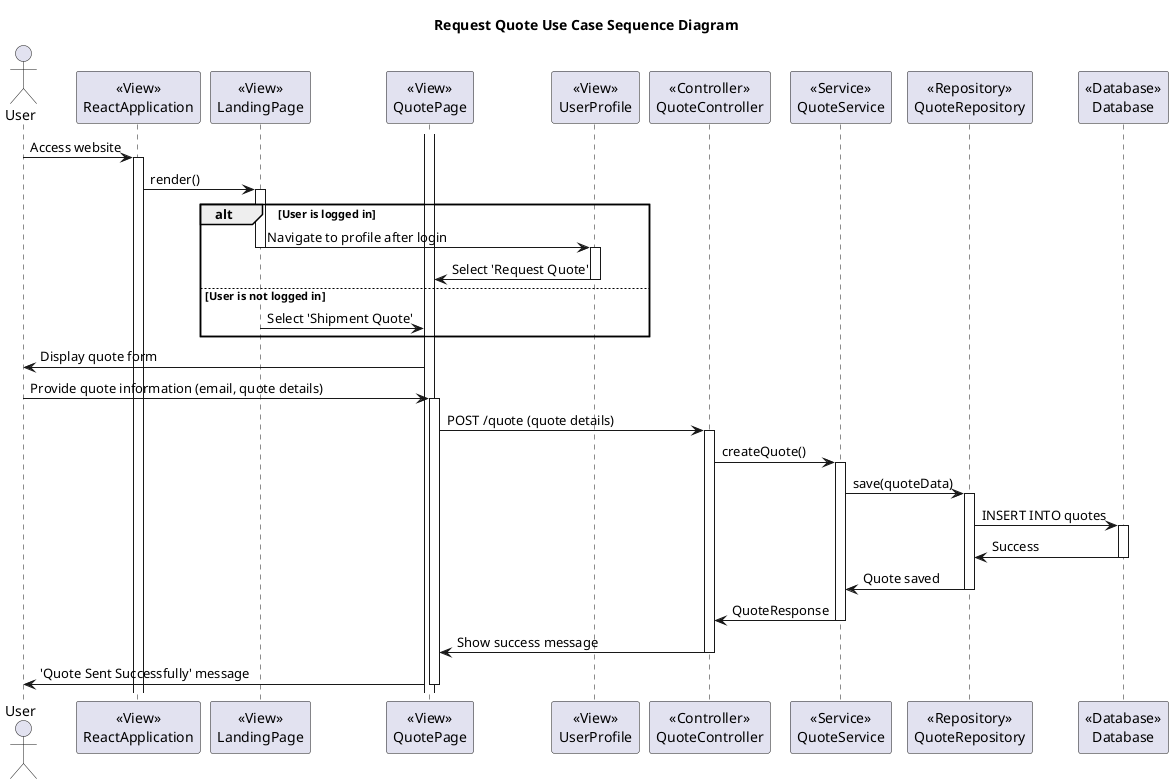 @startuml
title Request Quote Use Case Sequence Diagram

actor User

participant ReactApplication as "<<View>>\nReactApplication"
participant LandingPage as "<<View>>\nLandingPage"
participant QuotePage as "<<View>>\nQuotePage"
participant UserProfile as "<<View>>\nUserProfile"
participant QuoteController as "<<Controller>>\nQuoteController"
participant QuoteService as "<<Service>>\nQuoteService"
participant QuoteRepository as "<<Repository>>\nQuoteRepository"
participant Database as "<<Database>>\nDatabase"

User -> ReactApplication : Access website
activate ReactApplication

ReactApplication -> LandingPage : render()
activate LandingPage

alt User is logged in
    LandingPage -> UserProfile : Navigate to profile after login
    deactivate LandingPage
    activate UserProfile
    UserProfile -> QuotePage : Select 'Request Quote'
    deactivate UserProfile
else User is not logged in
    LandingPage -> QuotePage : Select 'Shipment Quote'
    deactivate LandingPage
end
activate QuotePage

QuotePage -> User : Display quote form
User -> QuotePage : Provide quote information (email, quote details)
activate QuotePage

QuotePage -> QuoteController : POST /quote (quote details)
activate QuoteController

QuoteController -> QuoteService : createQuote()
activate QuoteService

QuoteService -> QuoteRepository : save(quoteData)
activate QuoteRepository

QuoteRepository -> Database : INSERT INTO quotes
activate Database
Database -> QuoteRepository : Success
deactivate Database

QuoteRepository -> QuoteService : Quote saved
deactivate QuoteRepository

QuoteService -> QuoteController : QuoteResponse
deactivate QuoteService

QuoteController -> QuotePage : Show success message
deactivate QuoteController

QuotePage -> User : 'Quote Sent Successfully' message
deactivate QuotePage

@enduml
